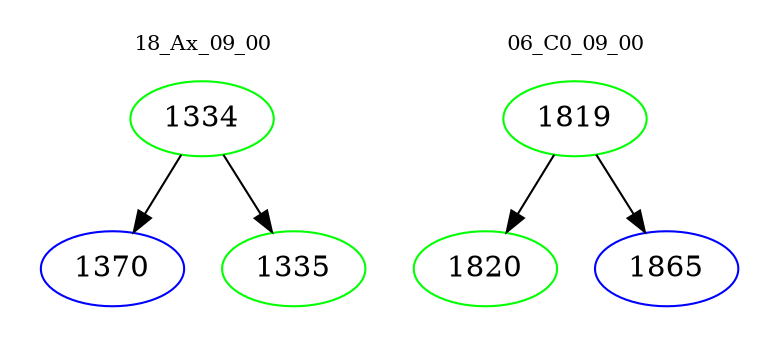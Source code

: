 digraph{
subgraph cluster_0 {
color = white
label = "18_Ax_09_00";
fontsize=10;
T0_1334 [label="1334", color="green"]
T0_1334 -> T0_1370 [color="black"]
T0_1370 [label="1370", color="blue"]
T0_1334 -> T0_1335 [color="black"]
T0_1335 [label="1335", color="green"]
}
subgraph cluster_1 {
color = white
label = "06_C0_09_00";
fontsize=10;
T1_1819 [label="1819", color="green"]
T1_1819 -> T1_1820 [color="black"]
T1_1820 [label="1820", color="green"]
T1_1819 -> T1_1865 [color="black"]
T1_1865 [label="1865", color="blue"]
}
}
